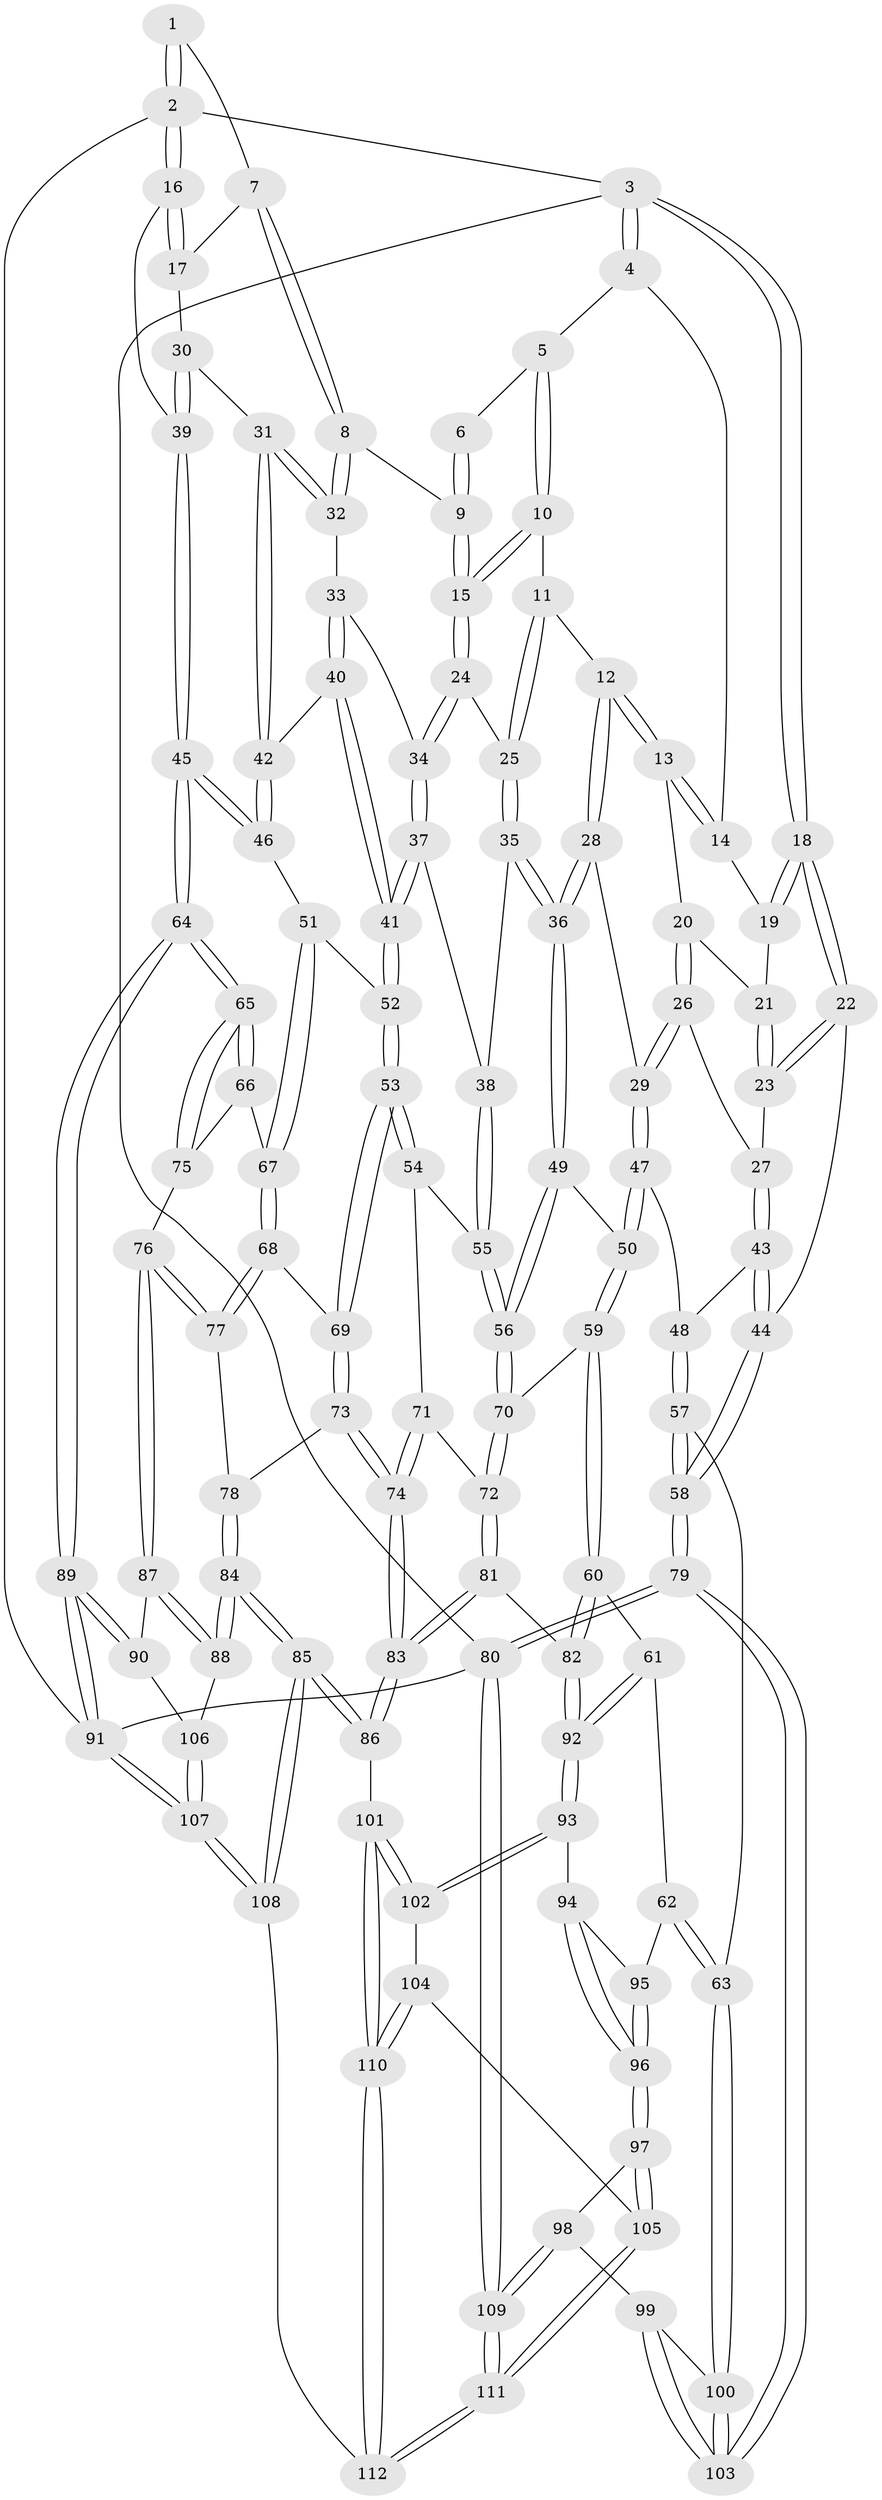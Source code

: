 // Generated by graph-tools (version 1.1) at 2025/38/03/09/25 02:38:25]
// undirected, 112 vertices, 277 edges
graph export_dot {
graph [start="1"]
  node [color=gray90,style=filled];
  1 [pos="+0.9607702446299478+0"];
  2 [pos="+1+0"];
  3 [pos="+0+0"];
  4 [pos="+0.26744146518695444+0"];
  5 [pos="+0.507889980121507+0"];
  6 [pos="+0.9343711577901999+0"];
  7 [pos="+0.8535223649570352+0.09241124695087995"];
  8 [pos="+0.7849721099501673+0.15249055828448882"];
  9 [pos="+0.7060270430210428+0.14103643805969443"];
  10 [pos="+0.511679920064062+0"];
  11 [pos="+0.4233722967854946+0.09611290508894162"];
  12 [pos="+0.3479618428675216+0.1446440157602507"];
  13 [pos="+0.30975285703211625+0.13712924545121524"];
  14 [pos="+0.20757764772020362+0.08824719529268905"];
  15 [pos="+0.6616953289588218+0.14487018164865434"];
  16 [pos="+1+0"];
  17 [pos="+0.9732352431051511+0.16378261019808749"];
  18 [pos="+0+0"];
  19 [pos="+0.19569314842405178+0.09416971473435203"];
  20 [pos="+0.23558116545449054+0.2188357509553528"];
  21 [pos="+0.17090525028606265+0.11516528829039305"];
  22 [pos="+0+0"];
  23 [pos="+0.08889049436156153+0.1748758552626623"];
  24 [pos="+0.6394132823718918+0.2136647595407603"];
  25 [pos="+0.492947700005905+0.23806878673726756"];
  26 [pos="+0.19124346090176503+0.3017439667234404"];
  27 [pos="+0.11915123662984221+0.24649280235859589"];
  28 [pos="+0.34141520891489513+0.2905337939429308"];
  29 [pos="+0.19580996121515623+0.3077100382068223"];
  30 [pos="+0.9126969818438284+0.2579759552890814"];
  31 [pos="+0.858285299210221+0.2698814796078685"];
  32 [pos="+0.842454614639814+0.257755239164723"];
  33 [pos="+0.7266736889008865+0.29970234657229156"];
  34 [pos="+0.6415669799298765+0.22846407632120508"];
  35 [pos="+0.45045640854210356+0.345384348627995"];
  36 [pos="+0.40998271719088236+0.3609310937396405"];
  37 [pos="+0.5979998901419538+0.35101685750517414"];
  38 [pos="+0.5062838740052946+0.35858216836957113"];
  39 [pos="+1+0.4637057126730534"];
  40 [pos="+0.72982472811648+0.3579458513203592"];
  41 [pos="+0.6685657967909502+0.437842829746862"];
  42 [pos="+0.8456260994382233+0.3632809994020938"];
  43 [pos="+0.013526821084683234+0.36841529582840266"];
  44 [pos="+0+0.40891612001385247"];
  45 [pos="+1+0.5345422158541704"];
  46 [pos="+0.8575838757264472+0.39911432796297625"];
  47 [pos="+0.18819541934820247+0.3737443088738173"];
  48 [pos="+0.12059211223071746+0.4258085121589274"];
  49 [pos="+0.4073329053283184+0.3690262065143572"];
  50 [pos="+0.28617188422889106+0.47183577002567645"];
  51 [pos="+0.7852896651728515+0.4739497858502641"];
  52 [pos="+0.6693065089065314+0.44257533968240503"];
  53 [pos="+0.6279211466816009+0.5115703727095302"];
  54 [pos="+0.6032527710041115+0.51471499599558"];
  55 [pos="+0.5582839976973307+0.5125590948771679"];
  56 [pos="+0.4709826951248856+0.5380917082332632"];
  57 [pos="+0.09479563337414444+0.626649100501702"];
  58 [pos="+0+0.6090293805277999"];
  59 [pos="+0.2713677190311631+0.5803792960306502"];
  60 [pos="+0.2651116256942923+0.5872543783451971"];
  61 [pos="+0.23082920189385453+0.6146292377548713"];
  62 [pos="+0.2191305867532382+0.6189985336537287"];
  63 [pos="+0.10185107264076032+0.6300760157424377"];
  64 [pos="+1+0.5968406787248038"];
  65 [pos="+1+0.5940178086673923"];
  66 [pos="+0.8850579550298017+0.5698800818734527"];
  67 [pos="+0.8136651466982188+0.5518221554144056"];
  68 [pos="+0.7615230844147849+0.6006293166794052"];
  69 [pos="+0.6490034513372543+0.5541543576948958"];
  70 [pos="+0.4515945241735373+0.5698098033139101"];
  71 [pos="+0.5703889272169319+0.5924723704799028"];
  72 [pos="+0.4789649064378246+0.6441466134449849"];
  73 [pos="+0.6365936609332877+0.6263037214240822"];
  74 [pos="+0.5666227139502188+0.6747812339355456"];
  75 [pos="+0.8039574169336995+0.682325561704225"];
  76 [pos="+0.7990490635692847+0.6850735173184387"];
  77 [pos="+0.7610295817004075+0.612843532570152"];
  78 [pos="+0.6873782618245091+0.6812034175003816"];
  79 [pos="+0+0.9765662515654591"];
  80 [pos="+0+1"];
  81 [pos="+0.49178956851490585+0.689838006449694"];
  82 [pos="+0.42932498125353274+0.7093761555486063"];
  83 [pos="+0.5258661903759582+0.7154924032555491"];
  84 [pos="+0.6936831990656644+0.803990758571938"];
  85 [pos="+0.607643551139257+0.851627281827737"];
  86 [pos="+0.5826015492348013+0.8406393231932313"];
  87 [pos="+0.7989796410068309+0.6858509197378688"];
  88 [pos="+0.7435023788532906+0.7992606069878043"];
  89 [pos="+1+0.7310327353607458"];
  90 [pos="+0.9650293982568767+0.7591619281551366"];
  91 [pos="+1+1"];
  92 [pos="+0.3637608510695202+0.7594628008163968"];
  93 [pos="+0.36309761548078906+0.7638808980237298"];
  94 [pos="+0.30612045252176184+0.7798452387983263"];
  95 [pos="+0.24832340629278643+0.7368165651067408"];
  96 [pos="+0.24669022906386323+0.8372838096671975"];
  97 [pos="+0.23339053510731905+0.8763383840410641"];
  98 [pos="+0.14924379224510426+0.8531471413401057"];
  99 [pos="+0.1405899972023497+0.8403280332501608"];
  100 [pos="+0.11941212383888619+0.7746326058583646"];
  101 [pos="+0.4842008138316268+0.8741175959210146"];
  102 [pos="+0.38731219659005744+0.8596677642148003"];
  103 [pos="+0+0.8939237704024051"];
  104 [pos="+0.3458606608410622+0.8867880863968528"];
  105 [pos="+0.2437151045630841+0.8862986214708568"];
  106 [pos="+0.7776935302874614+0.8129810256787015"];
  107 [pos="+1+1"];
  108 [pos="+0.7042835768832392+1"];
  109 [pos="+0+1"];
  110 [pos="+0.3871110589297028+1"];
  111 [pos="+0.2090978562775595+1"];
  112 [pos="+0.3815519679405428+1"];
  1 -- 2;
  1 -- 2;
  1 -- 7;
  2 -- 3;
  2 -- 16;
  2 -- 16;
  2 -- 91;
  3 -- 4;
  3 -- 4;
  3 -- 18;
  3 -- 18;
  3 -- 80;
  4 -- 5;
  4 -- 14;
  5 -- 6;
  5 -- 10;
  5 -- 10;
  6 -- 9;
  6 -- 9;
  7 -- 8;
  7 -- 8;
  7 -- 17;
  8 -- 9;
  8 -- 32;
  8 -- 32;
  9 -- 15;
  9 -- 15;
  10 -- 11;
  10 -- 15;
  10 -- 15;
  11 -- 12;
  11 -- 25;
  11 -- 25;
  12 -- 13;
  12 -- 13;
  12 -- 28;
  12 -- 28;
  13 -- 14;
  13 -- 14;
  13 -- 20;
  14 -- 19;
  15 -- 24;
  15 -- 24;
  16 -- 17;
  16 -- 17;
  16 -- 39;
  17 -- 30;
  18 -- 19;
  18 -- 19;
  18 -- 22;
  18 -- 22;
  19 -- 21;
  20 -- 21;
  20 -- 26;
  20 -- 26;
  21 -- 23;
  21 -- 23;
  22 -- 23;
  22 -- 23;
  22 -- 44;
  23 -- 27;
  24 -- 25;
  24 -- 34;
  24 -- 34;
  25 -- 35;
  25 -- 35;
  26 -- 27;
  26 -- 29;
  26 -- 29;
  27 -- 43;
  27 -- 43;
  28 -- 29;
  28 -- 36;
  28 -- 36;
  29 -- 47;
  29 -- 47;
  30 -- 31;
  30 -- 39;
  30 -- 39;
  31 -- 32;
  31 -- 32;
  31 -- 42;
  31 -- 42;
  32 -- 33;
  33 -- 34;
  33 -- 40;
  33 -- 40;
  34 -- 37;
  34 -- 37;
  35 -- 36;
  35 -- 36;
  35 -- 38;
  36 -- 49;
  36 -- 49;
  37 -- 38;
  37 -- 41;
  37 -- 41;
  38 -- 55;
  38 -- 55;
  39 -- 45;
  39 -- 45;
  40 -- 41;
  40 -- 41;
  40 -- 42;
  41 -- 52;
  41 -- 52;
  42 -- 46;
  42 -- 46;
  43 -- 44;
  43 -- 44;
  43 -- 48;
  44 -- 58;
  44 -- 58;
  45 -- 46;
  45 -- 46;
  45 -- 64;
  45 -- 64;
  46 -- 51;
  47 -- 48;
  47 -- 50;
  47 -- 50;
  48 -- 57;
  48 -- 57;
  49 -- 50;
  49 -- 56;
  49 -- 56;
  50 -- 59;
  50 -- 59;
  51 -- 52;
  51 -- 67;
  51 -- 67;
  52 -- 53;
  52 -- 53;
  53 -- 54;
  53 -- 54;
  53 -- 69;
  53 -- 69;
  54 -- 55;
  54 -- 71;
  55 -- 56;
  55 -- 56;
  56 -- 70;
  56 -- 70;
  57 -- 58;
  57 -- 58;
  57 -- 63;
  58 -- 79;
  58 -- 79;
  59 -- 60;
  59 -- 60;
  59 -- 70;
  60 -- 61;
  60 -- 82;
  60 -- 82;
  61 -- 62;
  61 -- 92;
  61 -- 92;
  62 -- 63;
  62 -- 63;
  62 -- 95;
  63 -- 100;
  63 -- 100;
  64 -- 65;
  64 -- 65;
  64 -- 89;
  64 -- 89;
  65 -- 66;
  65 -- 66;
  65 -- 75;
  65 -- 75;
  66 -- 67;
  66 -- 75;
  67 -- 68;
  67 -- 68;
  68 -- 69;
  68 -- 77;
  68 -- 77;
  69 -- 73;
  69 -- 73;
  70 -- 72;
  70 -- 72;
  71 -- 72;
  71 -- 74;
  71 -- 74;
  72 -- 81;
  72 -- 81;
  73 -- 74;
  73 -- 74;
  73 -- 78;
  74 -- 83;
  74 -- 83;
  75 -- 76;
  76 -- 77;
  76 -- 77;
  76 -- 87;
  76 -- 87;
  77 -- 78;
  78 -- 84;
  78 -- 84;
  79 -- 80;
  79 -- 80;
  79 -- 103;
  79 -- 103;
  80 -- 109;
  80 -- 109;
  80 -- 91;
  81 -- 82;
  81 -- 83;
  81 -- 83;
  82 -- 92;
  82 -- 92;
  83 -- 86;
  83 -- 86;
  84 -- 85;
  84 -- 85;
  84 -- 88;
  84 -- 88;
  85 -- 86;
  85 -- 86;
  85 -- 108;
  85 -- 108;
  86 -- 101;
  87 -- 88;
  87 -- 88;
  87 -- 90;
  88 -- 106;
  89 -- 90;
  89 -- 90;
  89 -- 91;
  89 -- 91;
  90 -- 106;
  91 -- 107;
  91 -- 107;
  92 -- 93;
  92 -- 93;
  93 -- 94;
  93 -- 102;
  93 -- 102;
  94 -- 95;
  94 -- 96;
  94 -- 96;
  95 -- 96;
  95 -- 96;
  96 -- 97;
  96 -- 97;
  97 -- 98;
  97 -- 105;
  97 -- 105;
  98 -- 99;
  98 -- 109;
  98 -- 109;
  99 -- 100;
  99 -- 103;
  99 -- 103;
  100 -- 103;
  100 -- 103;
  101 -- 102;
  101 -- 102;
  101 -- 110;
  101 -- 110;
  102 -- 104;
  104 -- 105;
  104 -- 110;
  104 -- 110;
  105 -- 111;
  105 -- 111;
  106 -- 107;
  106 -- 107;
  107 -- 108;
  107 -- 108;
  108 -- 112;
  109 -- 111;
  109 -- 111;
  110 -- 112;
  110 -- 112;
  111 -- 112;
  111 -- 112;
}
